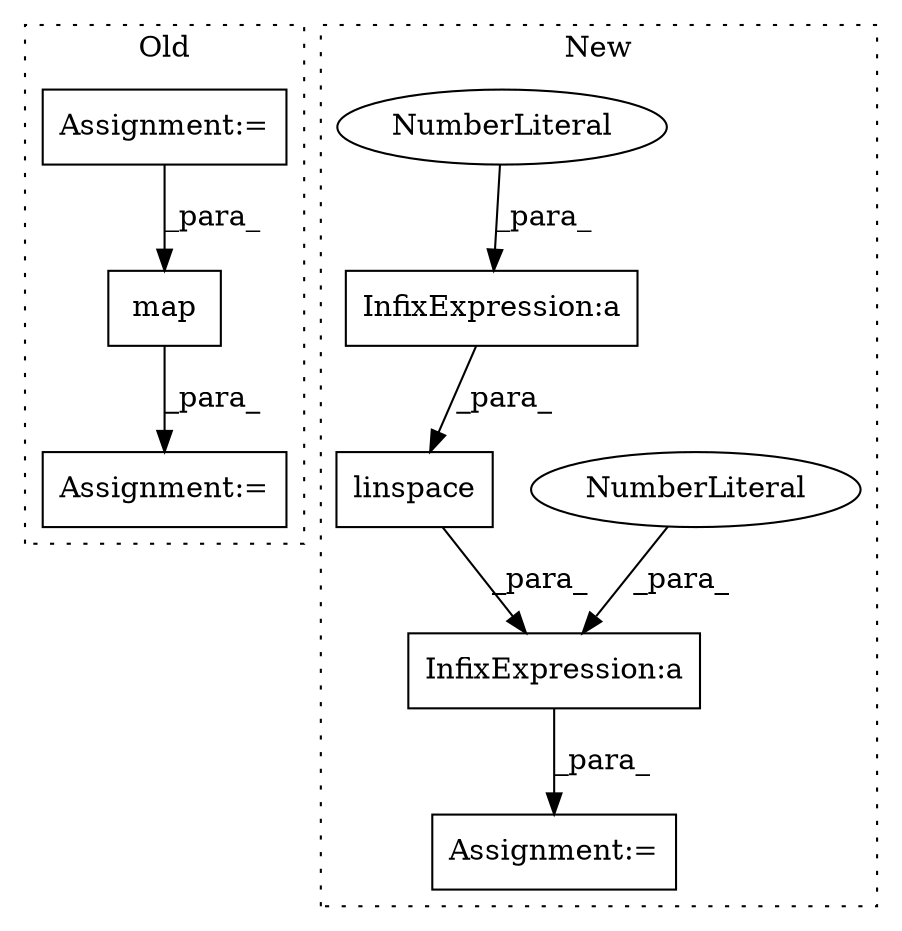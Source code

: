 digraph G {
subgraph cluster0 {
1 [label="map" a="32" s="4372,4394" l="4,1" shape="box"];
7 [label="Assignment:=" a="7" s="4207" l="1" shape="box"];
9 [label="Assignment:=" a="7" s="4371" l="1" shape="box"];
label = "Old";
style="dotted";
}
subgraph cluster1 {
2 [label="linspace" a="32" s="4175,4205" l="9,1" shape="box"];
3 [label="InfixExpression:a" a="27" s="4200" l="3" shape="box"];
4 [label="InfixExpression:a" a="27" s="4321" l="3" shape="box"];
5 [label="NumberLiteral" a="34" s="4324" l="3" shape="ellipse"];
6 [label="NumberLiteral" a="34" s="4203" l="1" shape="ellipse"];
8 [label="Assignment:=" a="7" s="4354" l="1" shape="box"];
label = "New";
style="dotted";
}
1 -> 9 [label="_para_"];
2 -> 4 [label="_para_"];
3 -> 2 [label="_para_"];
4 -> 8 [label="_para_"];
5 -> 4 [label="_para_"];
6 -> 3 [label="_para_"];
7 -> 1 [label="_para_"];
}